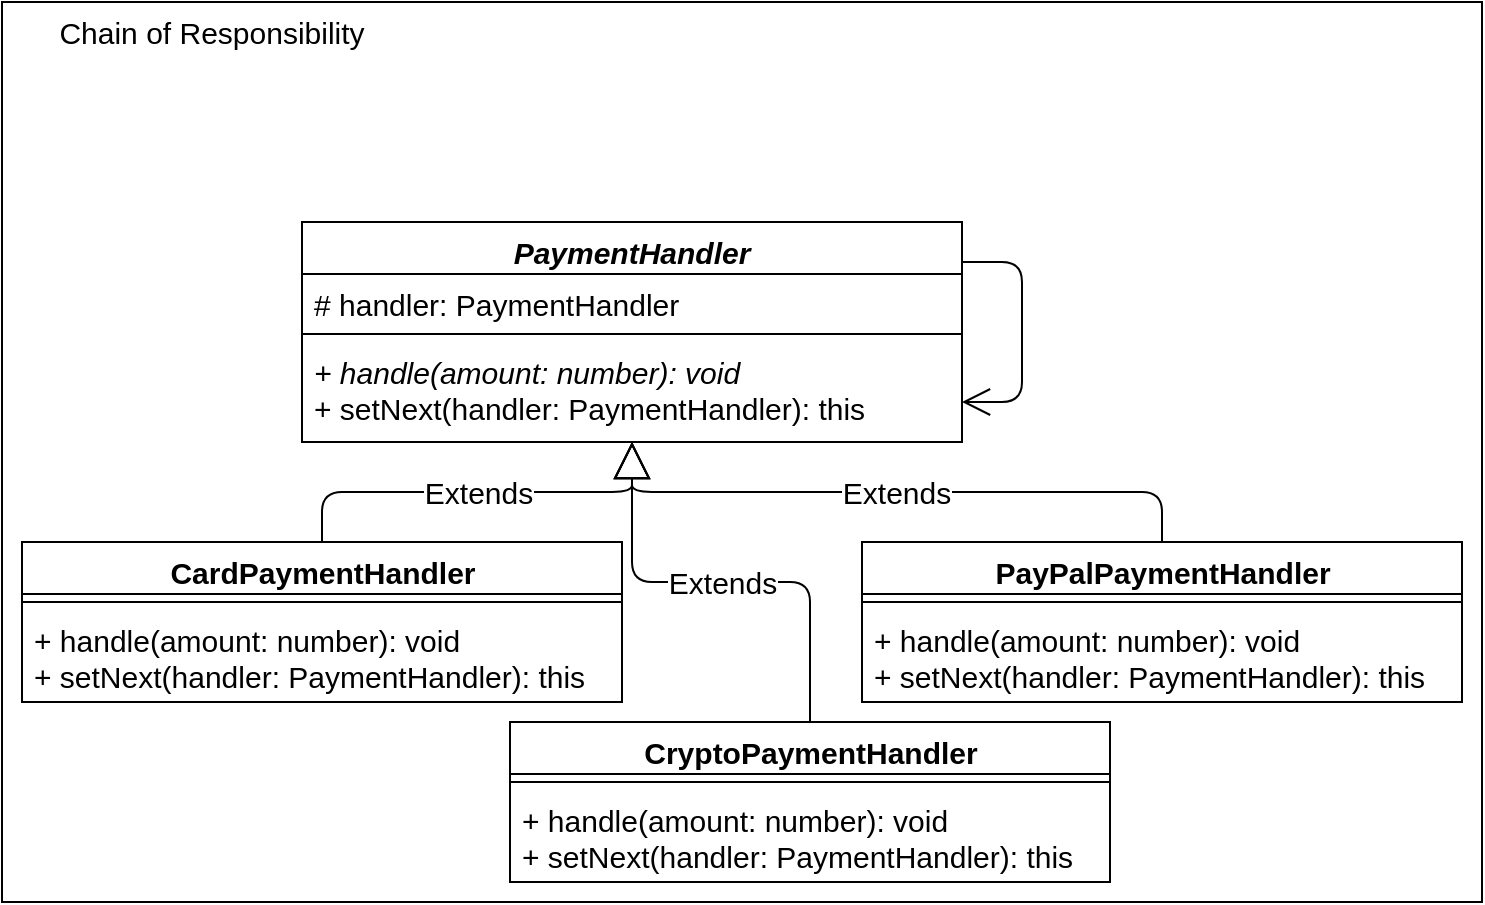 <mxfile>
    <diagram id="mg9zQMadud2ZIiRs7ZPm" name="Страница 1">
        <mxGraphModel dx="1186" dy="970" grid="1" gridSize="10" guides="1" tooltips="1" connect="1" arrows="1" fold="1" page="1" pageScale="1" pageWidth="827" pageHeight="1169" math="0" shadow="0">
            <root>
                <mxCell id="0"/>
                <mxCell id="1" parent="0"/>
                <mxCell id="2" value="" style="rounded=0;whiteSpace=wrap;html=1;" vertex="1" parent="1">
                    <mxGeometry x="10" y="10" width="740" height="450" as="geometry"/>
                </mxCell>
                <mxCell id="3" value="Chain of Responsibility" style="text;html=1;strokeColor=none;fillColor=none;align=center;verticalAlign=middle;whiteSpace=wrap;rounded=0;fontSize=15;" vertex="1" parent="1">
                    <mxGeometry x="10" y="10" width="210" height="30" as="geometry"/>
                </mxCell>
                <mxCell id="4" value="PaymentHandler" style="swimlane;fontStyle=3;align=center;verticalAlign=top;childLayout=stackLayout;horizontal=1;startSize=26;horizontalStack=0;resizeParent=1;resizeParentMax=0;resizeLast=0;collapsible=1;marginBottom=0;fontSize=15;" vertex="1" parent="1">
                    <mxGeometry x="160" y="120" width="330" height="110" as="geometry"/>
                </mxCell>
                <mxCell id="5" value="# handler: PaymentHandler" style="text;strokeColor=none;fillColor=none;align=left;verticalAlign=top;spacingLeft=4;spacingRight=4;overflow=hidden;rotatable=0;points=[[0,0.5],[1,0.5]];portConstraint=eastwest;fontSize=15;" vertex="1" parent="4">
                    <mxGeometry y="26" width="330" height="26" as="geometry"/>
                </mxCell>
                <mxCell id="6" value="" style="line;strokeWidth=1;fillColor=none;align=left;verticalAlign=middle;spacingTop=-1;spacingLeft=3;spacingRight=3;rotatable=0;labelPosition=right;points=[];portConstraint=eastwest;strokeColor=inherit;fontSize=15;" vertex="1" parent="4">
                    <mxGeometry y="52" width="330" height="8" as="geometry"/>
                </mxCell>
                <mxCell id="7" value="&lt;i&gt;+ handle(amount: number): void&lt;/i&gt;&lt;br&gt;+ setNext(handler: PaymentHandler): this" style="text;strokeColor=none;fillColor=none;align=left;verticalAlign=top;spacingLeft=4;spacingRight=4;overflow=hidden;rotatable=0;points=[[0,0.5],[1,0.5]];portConstraint=eastwest;fontSize=15;html=1;" vertex="1" parent="4">
                    <mxGeometry y="60" width="330" height="50" as="geometry"/>
                </mxCell>
                <mxCell id="8" value="" style="endArrow=open;endFill=1;endSize=12;html=1;fontSize=15;edgeStyle=orthogonalEdgeStyle;" edge="1" parent="1" source="4" target="4">
                    <mxGeometry width="160" relative="1" as="geometry">
                        <mxPoint x="400" y="470" as="sourcePoint"/>
                        <mxPoint x="560" y="470" as="targetPoint"/>
                        <Array as="points">
                            <mxPoint x="520" y="140"/>
                        </Array>
                    </mxGeometry>
                </mxCell>
                <mxCell id="9" value="CardPaymentHandler" style="swimlane;fontStyle=1;align=center;verticalAlign=top;childLayout=stackLayout;horizontal=1;startSize=26;horizontalStack=0;resizeParent=1;resizeParentMax=0;resizeLast=0;collapsible=1;marginBottom=0;fontSize=15;html=1;" vertex="1" parent="1">
                    <mxGeometry x="20" y="280" width="300" height="80" as="geometry"/>
                </mxCell>
                <mxCell id="11" value="" style="line;strokeWidth=1;fillColor=none;align=left;verticalAlign=middle;spacingTop=-1;spacingLeft=3;spacingRight=3;rotatable=0;labelPosition=right;points=[];portConstraint=eastwest;strokeColor=inherit;fontSize=15;html=1;" vertex="1" parent="9">
                    <mxGeometry y="26" width="300" height="8" as="geometry"/>
                </mxCell>
                <mxCell id="12" value="+ handle(amount: number): void&lt;br&gt;+ setNext(handler: PaymentHandler): this" style="text;strokeColor=none;fillColor=none;align=left;verticalAlign=top;spacingLeft=4;spacingRight=4;overflow=hidden;rotatable=0;points=[[0,0.5],[1,0.5]];portConstraint=eastwest;fontSize=15;html=1;" vertex="1" parent="9">
                    <mxGeometry y="34" width="300" height="46" as="geometry"/>
                </mxCell>
                <mxCell id="13" value="PayPalPaymentHandler" style="swimlane;fontStyle=1;align=center;verticalAlign=top;childLayout=stackLayout;horizontal=1;startSize=26;horizontalStack=0;resizeParent=1;resizeParentMax=0;resizeLast=0;collapsible=1;marginBottom=0;fontSize=15;html=1;" vertex="1" parent="1">
                    <mxGeometry x="440" y="280" width="300" height="80" as="geometry"/>
                </mxCell>
                <mxCell id="14" value="" style="line;strokeWidth=1;fillColor=none;align=left;verticalAlign=middle;spacingTop=-1;spacingLeft=3;spacingRight=3;rotatable=0;labelPosition=right;points=[];portConstraint=eastwest;strokeColor=inherit;fontSize=15;html=1;" vertex="1" parent="13">
                    <mxGeometry y="26" width="300" height="8" as="geometry"/>
                </mxCell>
                <mxCell id="15" value="+ handle(amount: number): void&lt;br&gt;+ setNext(handler: PaymentHandler): this" style="text;strokeColor=none;fillColor=none;align=left;verticalAlign=top;spacingLeft=4;spacingRight=4;overflow=hidden;rotatable=0;points=[[0,0.5],[1,0.5]];portConstraint=eastwest;fontSize=15;html=1;" vertex="1" parent="13">
                    <mxGeometry y="34" width="300" height="46" as="geometry"/>
                </mxCell>
                <mxCell id="16" value="CryptoPaymentHandler" style="swimlane;fontStyle=1;align=center;verticalAlign=top;childLayout=stackLayout;horizontal=1;startSize=26;horizontalStack=0;resizeParent=1;resizeParentMax=0;resizeLast=0;collapsible=1;marginBottom=0;fontSize=15;html=1;" vertex="1" parent="1">
                    <mxGeometry x="264" y="370" width="300" height="80" as="geometry"/>
                </mxCell>
                <mxCell id="17" value="" style="line;strokeWidth=1;fillColor=none;align=left;verticalAlign=middle;spacingTop=-1;spacingLeft=3;spacingRight=3;rotatable=0;labelPosition=right;points=[];portConstraint=eastwest;strokeColor=inherit;fontSize=15;html=1;" vertex="1" parent="16">
                    <mxGeometry y="26" width="300" height="8" as="geometry"/>
                </mxCell>
                <mxCell id="18" value="+ handle(amount: number): void&lt;br&gt;+ setNext(handler: PaymentHandler): this" style="text;strokeColor=none;fillColor=none;align=left;verticalAlign=top;spacingLeft=4;spacingRight=4;overflow=hidden;rotatable=0;points=[[0,0.5],[1,0.5]];portConstraint=eastwest;fontSize=15;html=1;" vertex="1" parent="16">
                    <mxGeometry y="34" width="300" height="46" as="geometry"/>
                </mxCell>
                <mxCell id="19" value="Extends" style="endArrow=block;endSize=16;endFill=0;html=1;fontSize=15;edgeStyle=orthogonalEdgeStyle;" edge="1" parent="1" source="16" target="4">
                    <mxGeometry width="160" relative="1" as="geometry">
                        <mxPoint x="400" y="470" as="sourcePoint"/>
                        <mxPoint x="560" y="470" as="targetPoint"/>
                    </mxGeometry>
                </mxCell>
                <mxCell id="20" value="Extends" style="endArrow=block;endSize=16;endFill=0;html=1;fontSize=15;edgeStyle=orthogonalEdgeStyle;" edge="1" parent="1" source="13" target="4">
                    <mxGeometry x="0.006" width="160" relative="1" as="geometry">
                        <mxPoint x="380.222" y="370" as="sourcePoint"/>
                        <mxPoint x="348.444" y="240" as="targetPoint"/>
                        <mxPoint as="offset"/>
                    </mxGeometry>
                </mxCell>
                <mxCell id="21" value="Extends" style="endArrow=block;endSize=16;endFill=0;html=1;fontSize=15;edgeStyle=orthogonalEdgeStyle;" edge="1" parent="1" source="9" target="4">
                    <mxGeometry width="160" relative="1" as="geometry">
                        <mxPoint x="514.444" y="280" as="sourcePoint"/>
                        <mxPoint x="438.889" y="240" as="targetPoint"/>
                    </mxGeometry>
                </mxCell>
            </root>
        </mxGraphModel>
    </diagram>
</mxfile>
